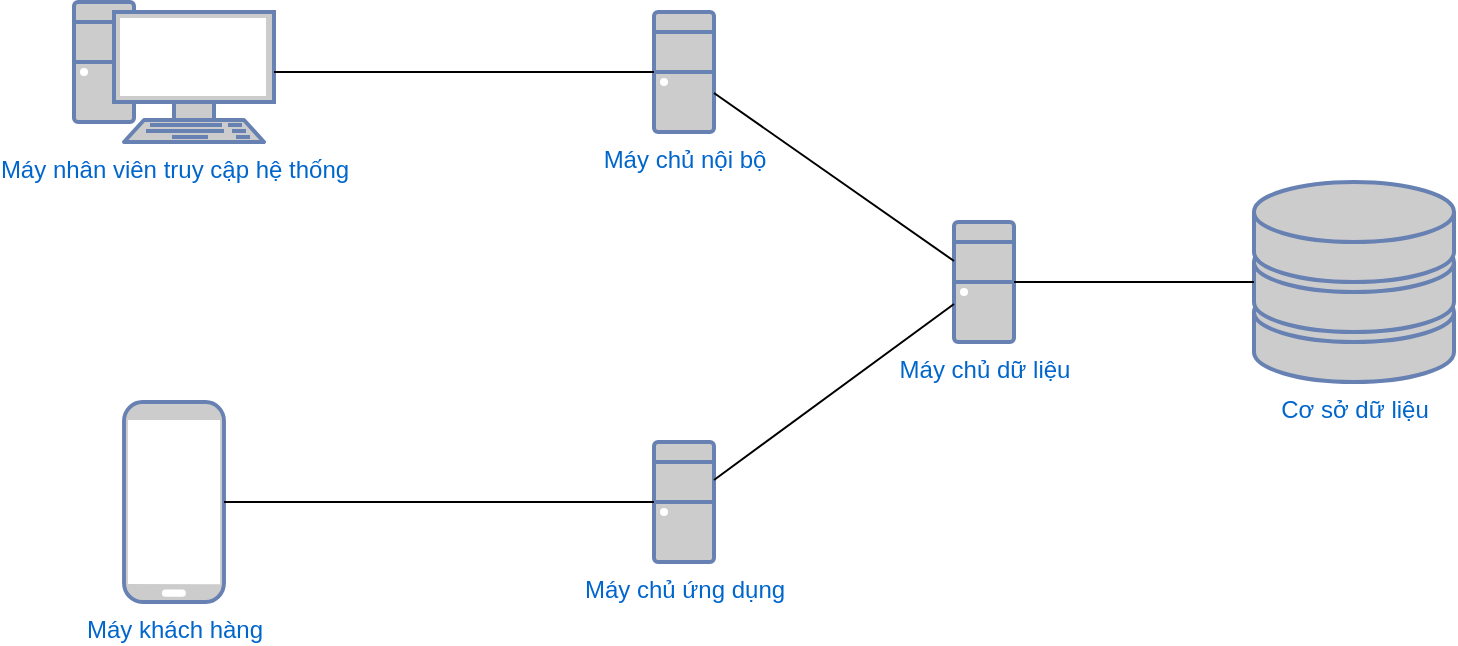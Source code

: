 <mxfile version="14.6.13" type="device"><diagram id="9pFoYjXYf0SSPyOGzK_g" name="Page-1"><mxGraphModel dx="1426" dy="852" grid="1" gridSize="10" guides="1" tooltips="1" connect="1" arrows="1" fold="1" page="1" pageScale="1" pageWidth="850" pageHeight="1100" math="0" shadow="0"><root><mxCell id="0"/><mxCell id="1" parent="0"/><mxCell id="J5fQ3f7sym5d_-S8Ivu7-1" value="Máy nhân viên truy cập hệ thống" style="fontColor=#0066CC;verticalAlign=top;verticalLabelPosition=bottom;labelPosition=center;align=center;html=1;outlineConnect=0;fillColor=#CCCCCC;strokeColor=#6881B3;gradientColor=none;gradientDirection=north;strokeWidth=2;shape=mxgraph.networks.pc;" vertex="1" parent="1"><mxGeometry x="70" y="320" width="100" height="70" as="geometry"/></mxCell><mxCell id="J5fQ3f7sym5d_-S8Ivu7-2" value="Cơ sở dữ liệu" style="fontColor=#0066CC;verticalAlign=top;verticalLabelPosition=bottom;labelPosition=center;align=center;html=1;outlineConnect=0;fillColor=#CCCCCC;strokeColor=#6881B3;gradientColor=none;gradientDirection=north;strokeWidth=2;shape=mxgraph.networks.storage;" vertex="1" parent="1"><mxGeometry x="660" y="410" width="100" height="100" as="geometry"/></mxCell><mxCell id="J5fQ3f7sym5d_-S8Ivu7-3" value="Máy chủ nội bộ" style="fontColor=#0066CC;verticalAlign=top;verticalLabelPosition=bottom;labelPosition=center;align=center;html=1;outlineConnect=0;fillColor=#CCCCCC;strokeColor=#6881B3;gradientColor=none;gradientDirection=north;strokeWidth=2;shape=mxgraph.networks.desktop_pc;" vertex="1" parent="1"><mxGeometry x="360" y="325" width="30" height="60" as="geometry"/></mxCell><mxCell id="J5fQ3f7sym5d_-S8Ivu7-4" value="Máy khách hàng" style="fontColor=#0066CC;verticalAlign=top;verticalLabelPosition=bottom;labelPosition=center;align=center;html=1;outlineConnect=0;fillColor=#CCCCCC;strokeColor=#6881B3;gradientColor=none;gradientDirection=north;strokeWidth=2;shape=mxgraph.networks.mobile;" vertex="1" parent="1"><mxGeometry x="95" y="520" width="50" height="100" as="geometry"/></mxCell><mxCell id="J5fQ3f7sym5d_-S8Ivu7-5" value="Máy chủ ứng dụng" style="fontColor=#0066CC;verticalAlign=top;verticalLabelPosition=bottom;labelPosition=center;align=center;html=1;outlineConnect=0;fillColor=#CCCCCC;strokeColor=#6881B3;gradientColor=none;gradientDirection=north;strokeWidth=2;shape=mxgraph.networks.desktop_pc;" vertex="1" parent="1"><mxGeometry x="360" y="540" width="30" height="60" as="geometry"/></mxCell><mxCell id="J5fQ3f7sym5d_-S8Ivu7-6" value="Máy chủ dữ liệu" style="fontColor=#0066CC;verticalAlign=top;verticalLabelPosition=bottom;labelPosition=center;align=center;html=1;outlineConnect=0;fillColor=#CCCCCC;strokeColor=#6881B3;gradientColor=none;gradientDirection=north;strokeWidth=2;shape=mxgraph.networks.desktop_pc;" vertex="1" parent="1"><mxGeometry x="510" y="430" width="30" height="60" as="geometry"/></mxCell><mxCell id="J5fQ3f7sym5d_-S8Ivu7-8" value="" style="endArrow=none;html=1;" edge="1" parent="1" source="J5fQ3f7sym5d_-S8Ivu7-1" target="J5fQ3f7sym5d_-S8Ivu7-3"><mxGeometry width="50" height="50" relative="1" as="geometry"><mxPoint x="400" y="460" as="sourcePoint"/><mxPoint x="450" y="410" as="targetPoint"/></mxGeometry></mxCell><mxCell id="J5fQ3f7sym5d_-S8Ivu7-9" value="" style="endArrow=none;html=1;" edge="1" parent="1" source="J5fQ3f7sym5d_-S8Ivu7-4" target="J5fQ3f7sym5d_-S8Ivu7-5"><mxGeometry width="50" height="50" relative="1" as="geometry"><mxPoint x="400" y="460" as="sourcePoint"/><mxPoint x="450" y="410" as="targetPoint"/></mxGeometry></mxCell><mxCell id="J5fQ3f7sym5d_-S8Ivu7-10" value="" style="endArrow=none;html=1;" edge="1" parent="1" source="J5fQ3f7sym5d_-S8Ivu7-6" target="J5fQ3f7sym5d_-S8Ivu7-3"><mxGeometry width="50" height="50" relative="1" as="geometry"><mxPoint x="400" y="460" as="sourcePoint"/><mxPoint x="450" y="410" as="targetPoint"/></mxGeometry></mxCell><mxCell id="J5fQ3f7sym5d_-S8Ivu7-11" value="" style="endArrow=none;html=1;" edge="1" parent="1" source="J5fQ3f7sym5d_-S8Ivu7-5" target="J5fQ3f7sym5d_-S8Ivu7-6"><mxGeometry width="50" height="50" relative="1" as="geometry"><mxPoint x="400" y="460" as="sourcePoint"/><mxPoint x="450" y="410" as="targetPoint"/></mxGeometry></mxCell><mxCell id="J5fQ3f7sym5d_-S8Ivu7-12" value="" style="endArrow=none;html=1;" edge="1" parent="1" source="J5fQ3f7sym5d_-S8Ivu7-2" target="J5fQ3f7sym5d_-S8Ivu7-6"><mxGeometry width="50" height="50" relative="1" as="geometry"><mxPoint x="400" y="460" as="sourcePoint"/><mxPoint x="450" y="410" as="targetPoint"/></mxGeometry></mxCell></root></mxGraphModel></diagram></mxfile>